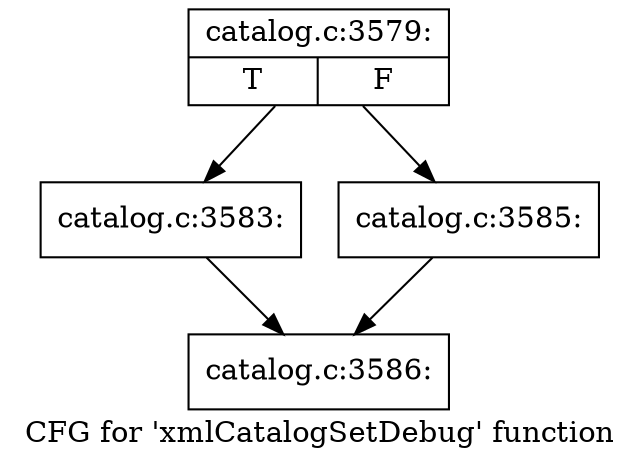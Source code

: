 digraph "CFG for 'xmlCatalogSetDebug' function" {
	label="CFG for 'xmlCatalogSetDebug' function";

	Node0x5650cc8f2660 [shape=record,label="{catalog.c:3579:|{<s0>T|<s1>F}}"];
	Node0x5650cc8f2660 -> Node0x5650cc8f44a0;
	Node0x5650cc8f2660 -> Node0x5650cc8f4540;
	Node0x5650cc8f44a0 [shape=record,label="{catalog.c:3583:}"];
	Node0x5650cc8f44a0 -> Node0x5650cc8f44f0;
	Node0x5650cc8f4540 [shape=record,label="{catalog.c:3585:}"];
	Node0x5650cc8f4540 -> Node0x5650cc8f44f0;
	Node0x5650cc8f44f0 [shape=record,label="{catalog.c:3586:}"];
}
